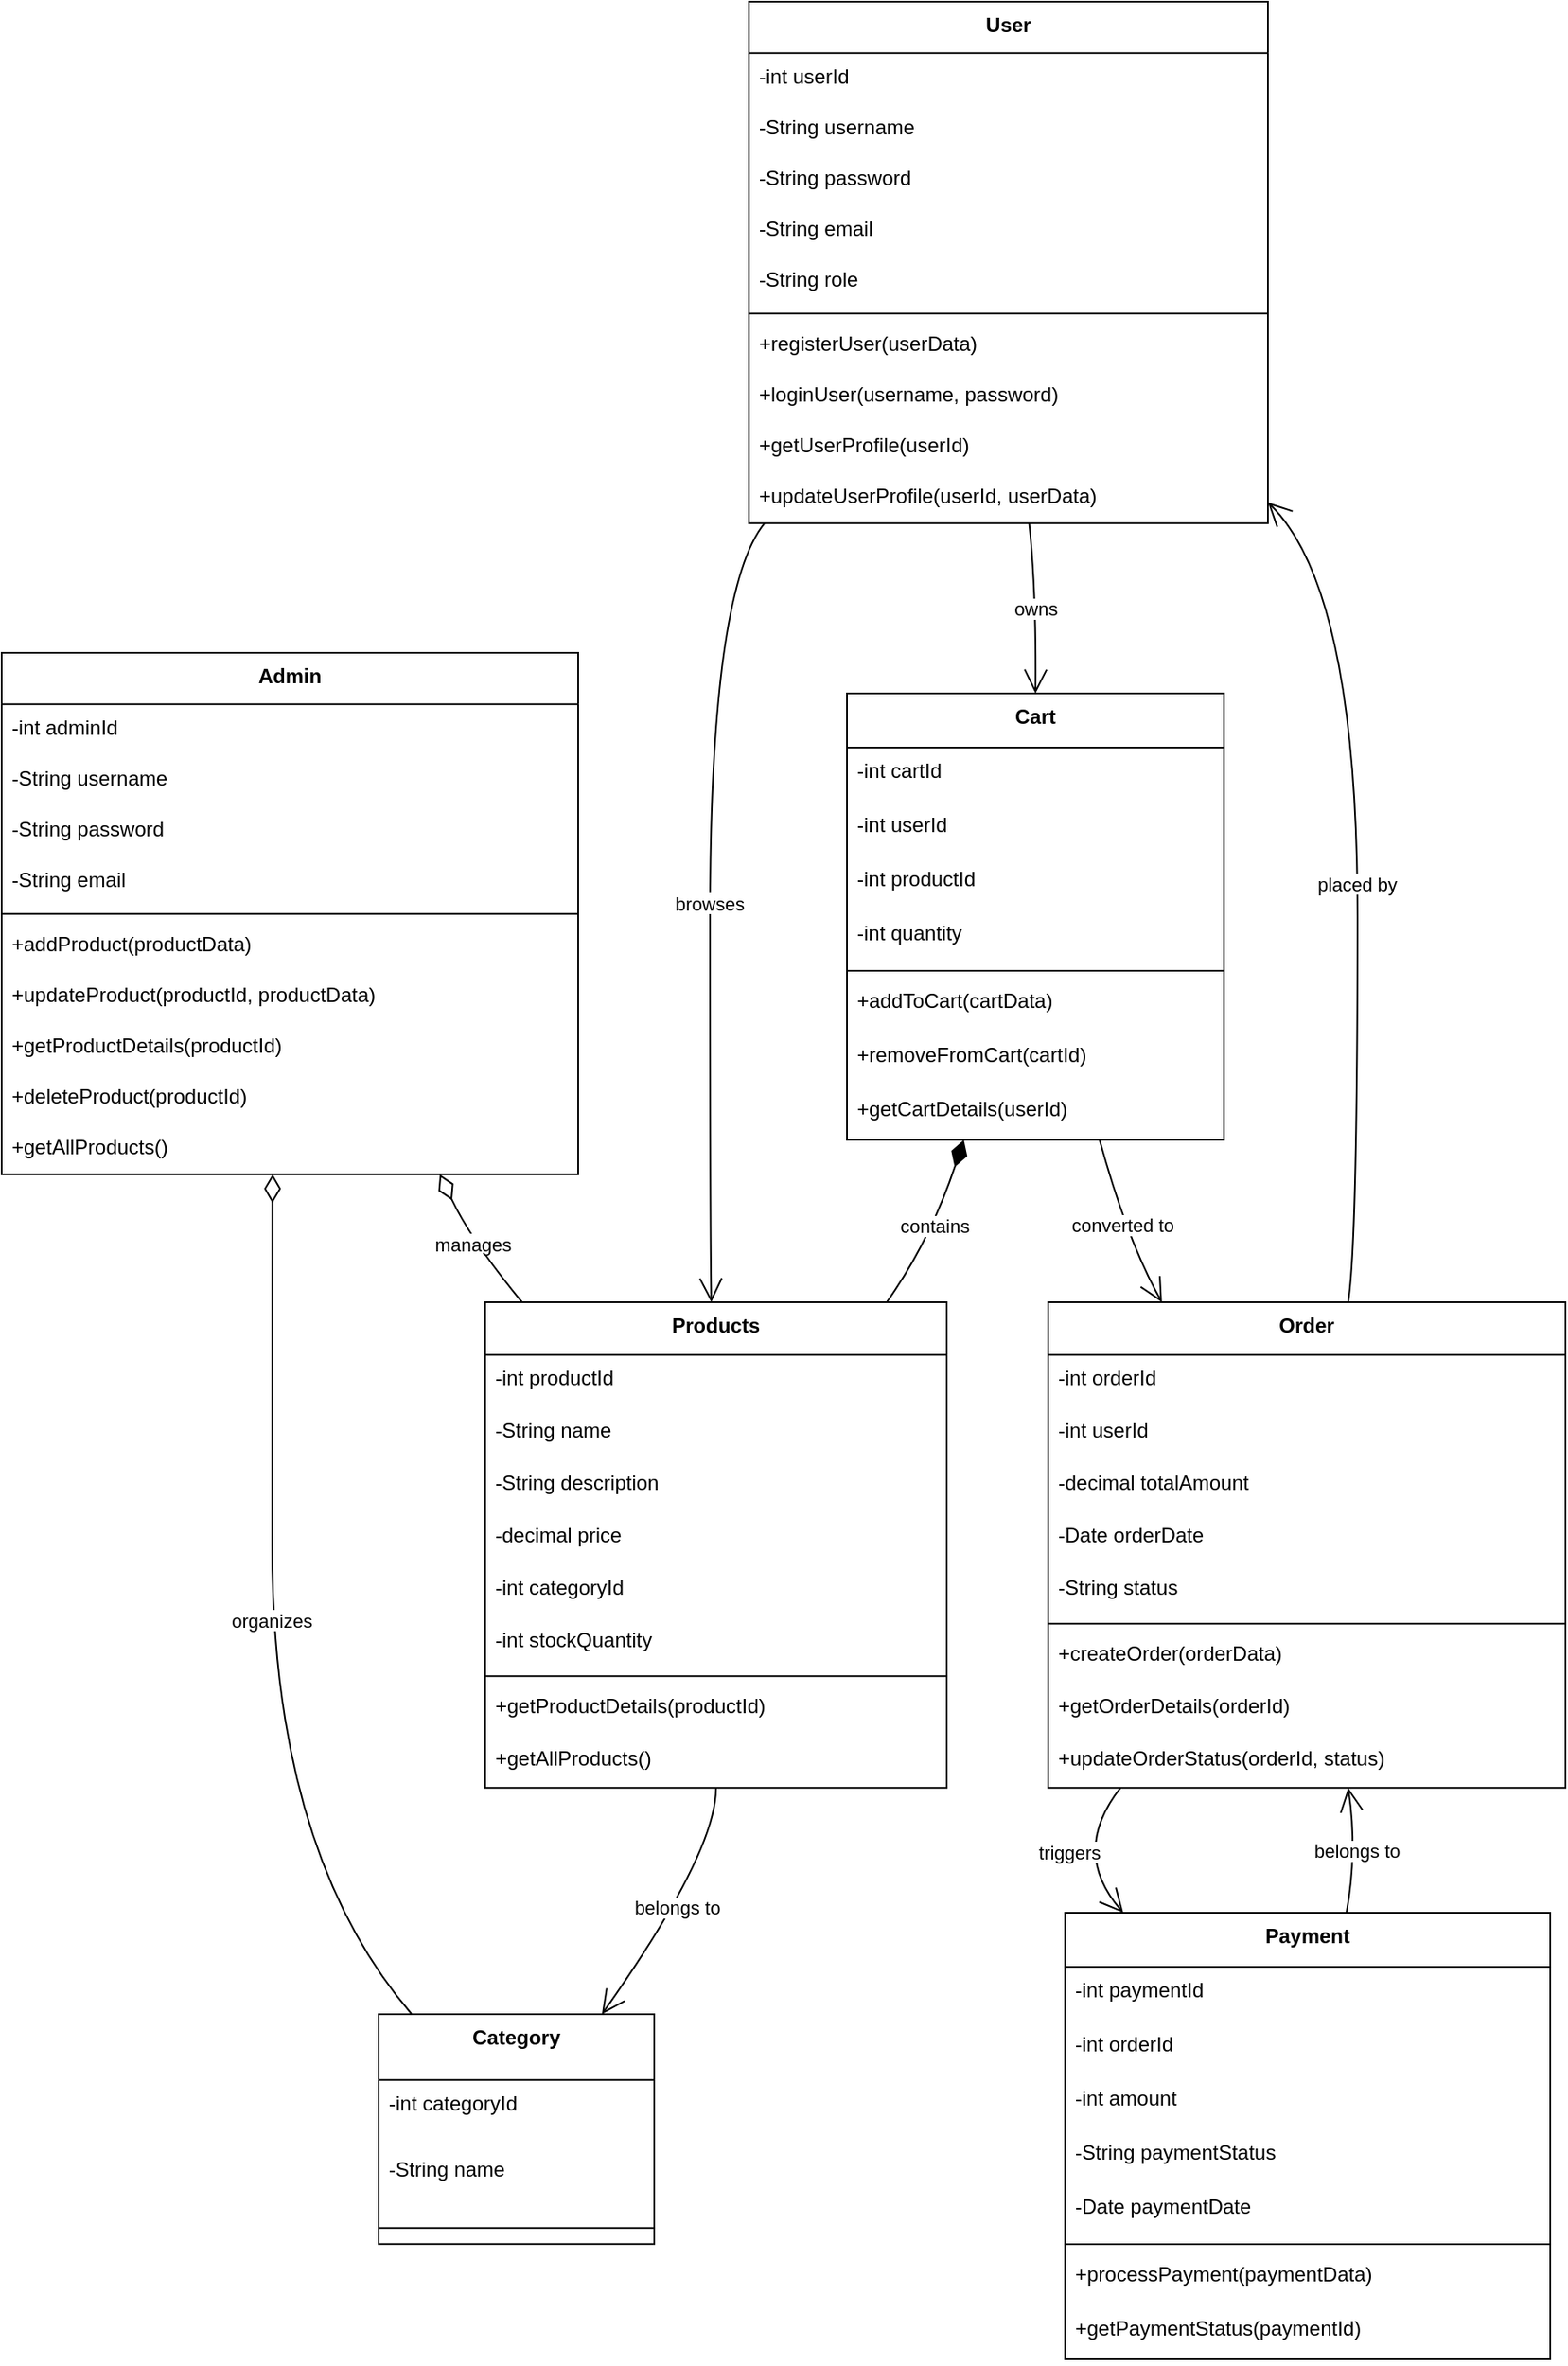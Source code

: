 <mxfile version="28.0.7" pages="2">
  <diagram name="Page-1" id="Ub80JzAlx73l2XwWJSd6">
    <mxGraphModel dx="1180" dy="887" grid="1" gridSize="10" guides="1" tooltips="1" connect="1" arrows="1" fold="1" page="1" pageScale="1" pageWidth="850" pageHeight="1100" math="0" shadow="0">
      <root>
        <mxCell id="0" />
        <mxCell id="1" parent="0" />
        <mxCell id="KpoVpTNQshxBaXb2Z9Nz-69" value="Admin" style="swimlane;fontStyle=1;align=center;verticalAlign=top;childLayout=stackLayout;horizontal=1;startSize=30.4;horizontalStack=0;resizeParent=1;resizeParentMax=0;resizeLast=0;collapsible=0;marginBottom=0;" vertex="1" parent="1">
          <mxGeometry x="20" y="405" width="341" height="308.4" as="geometry" />
        </mxCell>
        <mxCell id="KpoVpTNQshxBaXb2Z9Nz-70" value="-int adminId" style="text;strokeColor=none;fillColor=none;align=left;verticalAlign=top;spacingLeft=4;spacingRight=4;overflow=hidden;rotatable=0;points=[[0,0.5],[1,0.5]];portConstraint=eastwest;" vertex="1" parent="KpoVpTNQshxBaXb2Z9Nz-69">
          <mxGeometry y="30.4" width="341" height="30" as="geometry" />
        </mxCell>
        <mxCell id="KpoVpTNQshxBaXb2Z9Nz-71" value="-String username" style="text;strokeColor=none;fillColor=none;align=left;verticalAlign=top;spacingLeft=4;spacingRight=4;overflow=hidden;rotatable=0;points=[[0,0.5],[1,0.5]];portConstraint=eastwest;" vertex="1" parent="KpoVpTNQshxBaXb2Z9Nz-69">
          <mxGeometry y="60.4" width="341" height="30" as="geometry" />
        </mxCell>
        <mxCell id="KpoVpTNQshxBaXb2Z9Nz-72" value="-String password" style="text;strokeColor=none;fillColor=none;align=left;verticalAlign=top;spacingLeft=4;spacingRight=4;overflow=hidden;rotatable=0;points=[[0,0.5],[1,0.5]];portConstraint=eastwest;" vertex="1" parent="KpoVpTNQshxBaXb2Z9Nz-69">
          <mxGeometry y="90.4" width="341" height="30" as="geometry" />
        </mxCell>
        <mxCell id="KpoVpTNQshxBaXb2Z9Nz-73" value="-String email" style="text;strokeColor=none;fillColor=none;align=left;verticalAlign=top;spacingLeft=4;spacingRight=4;overflow=hidden;rotatable=0;points=[[0,0.5],[1,0.5]];portConstraint=eastwest;" vertex="1" parent="KpoVpTNQshxBaXb2Z9Nz-69">
          <mxGeometry y="120.4" width="341" height="30" as="geometry" />
        </mxCell>
        <mxCell id="KpoVpTNQshxBaXb2Z9Nz-74" style="line;strokeWidth=1;fillColor=none;align=left;verticalAlign=middle;spacingTop=-1;spacingLeft=3;spacingRight=3;rotatable=0;labelPosition=right;points=[];portConstraint=eastwest;strokeColor=inherit;" vertex="1" parent="KpoVpTNQshxBaXb2Z9Nz-69">
          <mxGeometry y="150.4" width="341" height="8" as="geometry" />
        </mxCell>
        <mxCell id="KpoVpTNQshxBaXb2Z9Nz-75" value="+addProduct(productData)" style="text;strokeColor=none;fillColor=none;align=left;verticalAlign=top;spacingLeft=4;spacingRight=4;overflow=hidden;rotatable=0;points=[[0,0.5],[1,0.5]];portConstraint=eastwest;" vertex="1" parent="KpoVpTNQshxBaXb2Z9Nz-69">
          <mxGeometry y="158.4" width="341" height="30" as="geometry" />
        </mxCell>
        <mxCell id="KpoVpTNQshxBaXb2Z9Nz-76" value="+updateProduct(productId, productData)" style="text;strokeColor=none;fillColor=none;align=left;verticalAlign=top;spacingLeft=4;spacingRight=4;overflow=hidden;rotatable=0;points=[[0,0.5],[1,0.5]];portConstraint=eastwest;" vertex="1" parent="KpoVpTNQshxBaXb2Z9Nz-69">
          <mxGeometry y="188.4" width="341" height="30" as="geometry" />
        </mxCell>
        <mxCell id="KpoVpTNQshxBaXb2Z9Nz-77" value="+getProductDetails(productId)" style="text;strokeColor=none;fillColor=none;align=left;verticalAlign=top;spacingLeft=4;spacingRight=4;overflow=hidden;rotatable=0;points=[[0,0.5],[1,0.5]];portConstraint=eastwest;" vertex="1" parent="KpoVpTNQshxBaXb2Z9Nz-69">
          <mxGeometry y="218.4" width="341" height="30" as="geometry" />
        </mxCell>
        <mxCell id="KpoVpTNQshxBaXb2Z9Nz-78" value="+deleteProduct(productId)" style="text;strokeColor=none;fillColor=none;align=left;verticalAlign=top;spacingLeft=4;spacingRight=4;overflow=hidden;rotatable=0;points=[[0,0.5],[1,0.5]];portConstraint=eastwest;" vertex="1" parent="KpoVpTNQshxBaXb2Z9Nz-69">
          <mxGeometry y="248.4" width="341" height="30" as="geometry" />
        </mxCell>
        <mxCell id="KpoVpTNQshxBaXb2Z9Nz-79" value="+getAllProducts()" style="text;strokeColor=none;fillColor=none;align=left;verticalAlign=top;spacingLeft=4;spacingRight=4;overflow=hidden;rotatable=0;points=[[0,0.5],[1,0.5]];portConstraint=eastwest;" vertex="1" parent="KpoVpTNQshxBaXb2Z9Nz-69">
          <mxGeometry y="278.4" width="341" height="30" as="geometry" />
        </mxCell>
        <mxCell id="KpoVpTNQshxBaXb2Z9Nz-80" value="Products" style="swimlane;fontStyle=1;align=center;verticalAlign=top;childLayout=stackLayout;horizontal=1;startSize=31.111;horizontalStack=0;resizeParent=1;resizeParentMax=0;resizeLast=0;collapsible=0;marginBottom=0;" vertex="1" parent="1">
          <mxGeometry x="306" y="789" width="273" height="287.111" as="geometry" />
        </mxCell>
        <mxCell id="KpoVpTNQshxBaXb2Z9Nz-81" value="-int productId" style="text;strokeColor=none;fillColor=none;align=left;verticalAlign=top;spacingLeft=4;spacingRight=4;overflow=hidden;rotatable=0;points=[[0,0.5],[1,0.5]];portConstraint=eastwest;" vertex="1" parent="KpoVpTNQshxBaXb2Z9Nz-80">
          <mxGeometry y="31.111" width="273" height="31" as="geometry" />
        </mxCell>
        <mxCell id="KpoVpTNQshxBaXb2Z9Nz-82" value="-String name" style="text;strokeColor=none;fillColor=none;align=left;verticalAlign=top;spacingLeft=4;spacingRight=4;overflow=hidden;rotatable=0;points=[[0,0.5],[1,0.5]];portConstraint=eastwest;" vertex="1" parent="KpoVpTNQshxBaXb2Z9Nz-80">
          <mxGeometry y="62.111" width="273" height="31" as="geometry" />
        </mxCell>
        <mxCell id="KpoVpTNQshxBaXb2Z9Nz-83" value="-String description" style="text;strokeColor=none;fillColor=none;align=left;verticalAlign=top;spacingLeft=4;spacingRight=4;overflow=hidden;rotatable=0;points=[[0,0.5],[1,0.5]];portConstraint=eastwest;" vertex="1" parent="KpoVpTNQshxBaXb2Z9Nz-80">
          <mxGeometry y="93.111" width="273" height="31" as="geometry" />
        </mxCell>
        <mxCell id="KpoVpTNQshxBaXb2Z9Nz-84" value="-decimal price" style="text;strokeColor=none;fillColor=none;align=left;verticalAlign=top;spacingLeft=4;spacingRight=4;overflow=hidden;rotatable=0;points=[[0,0.5],[1,0.5]];portConstraint=eastwest;" vertex="1" parent="KpoVpTNQshxBaXb2Z9Nz-80">
          <mxGeometry y="124.111" width="273" height="31" as="geometry" />
        </mxCell>
        <mxCell id="KpoVpTNQshxBaXb2Z9Nz-85" value="-int categoryId" style="text;strokeColor=none;fillColor=none;align=left;verticalAlign=top;spacingLeft=4;spacingRight=4;overflow=hidden;rotatable=0;points=[[0,0.5],[1,0.5]];portConstraint=eastwest;" vertex="1" parent="KpoVpTNQshxBaXb2Z9Nz-80">
          <mxGeometry y="155.111" width="273" height="31" as="geometry" />
        </mxCell>
        <mxCell id="KpoVpTNQshxBaXb2Z9Nz-86" value="-int stockQuantity" style="text;strokeColor=none;fillColor=none;align=left;verticalAlign=top;spacingLeft=4;spacingRight=4;overflow=hidden;rotatable=0;points=[[0,0.5],[1,0.5]];portConstraint=eastwest;" vertex="1" parent="KpoVpTNQshxBaXb2Z9Nz-80">
          <mxGeometry y="186.111" width="273" height="31" as="geometry" />
        </mxCell>
        <mxCell id="KpoVpTNQshxBaXb2Z9Nz-87" style="line;strokeWidth=1;fillColor=none;align=left;verticalAlign=middle;spacingTop=-1;spacingLeft=3;spacingRight=3;rotatable=0;labelPosition=right;points=[];portConstraint=eastwest;strokeColor=inherit;" vertex="1" parent="KpoVpTNQshxBaXb2Z9Nz-80">
          <mxGeometry y="217.111" width="273" height="8" as="geometry" />
        </mxCell>
        <mxCell id="KpoVpTNQshxBaXb2Z9Nz-88" value="+getProductDetails(productId)" style="text;strokeColor=none;fillColor=none;align=left;verticalAlign=top;spacingLeft=4;spacingRight=4;overflow=hidden;rotatable=0;points=[[0,0.5],[1,0.5]];portConstraint=eastwest;" vertex="1" parent="KpoVpTNQshxBaXb2Z9Nz-80">
          <mxGeometry y="225.111" width="273" height="31" as="geometry" />
        </mxCell>
        <mxCell id="KpoVpTNQshxBaXb2Z9Nz-89" value="+getAllProducts()" style="text;strokeColor=none;fillColor=none;align=left;verticalAlign=top;spacingLeft=4;spacingRight=4;overflow=hidden;rotatable=0;points=[[0,0.5],[1,0.5]];portConstraint=eastwest;" vertex="1" parent="KpoVpTNQshxBaXb2Z9Nz-80">
          <mxGeometry y="256.111" width="273" height="31" as="geometry" />
        </mxCell>
        <mxCell id="KpoVpTNQshxBaXb2Z9Nz-90" value="Category" style="swimlane;fontStyle=1;align=center;verticalAlign=top;childLayout=stackLayout;horizontal=1;startSize=38.857;horizontalStack=0;resizeParent=1;resizeParentMax=0;resizeLast=0;collapsible=0;marginBottom=0;" vertex="1" parent="1">
          <mxGeometry x="243" y="1210" width="163" height="135.857" as="geometry" />
        </mxCell>
        <mxCell id="KpoVpTNQshxBaXb2Z9Nz-91" value="-int categoryId" style="text;strokeColor=none;fillColor=none;align=left;verticalAlign=top;spacingLeft=4;spacingRight=4;overflow=hidden;rotatable=0;points=[[0,0.5],[1,0.5]];portConstraint=eastwest;" vertex="1" parent="KpoVpTNQshxBaXb2Z9Nz-90">
          <mxGeometry y="38.857" width="163" height="39" as="geometry" />
        </mxCell>
        <mxCell id="KpoVpTNQshxBaXb2Z9Nz-92" value="-String name" style="text;strokeColor=none;fillColor=none;align=left;verticalAlign=top;spacingLeft=4;spacingRight=4;overflow=hidden;rotatable=0;points=[[0,0.5],[1,0.5]];portConstraint=eastwest;" vertex="1" parent="KpoVpTNQshxBaXb2Z9Nz-90">
          <mxGeometry y="77.857" width="163" height="39" as="geometry" />
        </mxCell>
        <mxCell id="KpoVpTNQshxBaXb2Z9Nz-93" style="line;strokeWidth=1;fillColor=none;align=left;verticalAlign=middle;spacingTop=-1;spacingLeft=3;spacingRight=3;rotatable=0;labelPosition=right;points=[];portConstraint=eastwest;strokeColor=inherit;" vertex="1" parent="KpoVpTNQshxBaXb2Z9Nz-90">
          <mxGeometry y="116.857" width="163" height="19" as="geometry" />
        </mxCell>
        <mxCell id="KpoVpTNQshxBaXb2Z9Nz-94" value="User" style="swimlane;fontStyle=1;align=center;verticalAlign=top;childLayout=stackLayout;horizontal=1;startSize=30.4;horizontalStack=0;resizeParent=1;resizeParentMax=0;resizeLast=0;collapsible=0;marginBottom=0;" vertex="1" parent="1">
          <mxGeometry x="462" y="20" width="307" height="308.4" as="geometry" />
        </mxCell>
        <mxCell id="KpoVpTNQshxBaXb2Z9Nz-95" value="-int userId" style="text;strokeColor=none;fillColor=none;align=left;verticalAlign=top;spacingLeft=4;spacingRight=4;overflow=hidden;rotatable=0;points=[[0,0.5],[1,0.5]];portConstraint=eastwest;" vertex="1" parent="KpoVpTNQshxBaXb2Z9Nz-94">
          <mxGeometry y="30.4" width="307" height="30" as="geometry" />
        </mxCell>
        <mxCell id="KpoVpTNQshxBaXb2Z9Nz-96" value="-String username" style="text;strokeColor=none;fillColor=none;align=left;verticalAlign=top;spacingLeft=4;spacingRight=4;overflow=hidden;rotatable=0;points=[[0,0.5],[1,0.5]];portConstraint=eastwest;" vertex="1" parent="KpoVpTNQshxBaXb2Z9Nz-94">
          <mxGeometry y="60.4" width="307" height="30" as="geometry" />
        </mxCell>
        <mxCell id="KpoVpTNQshxBaXb2Z9Nz-97" value="-String password" style="text;strokeColor=none;fillColor=none;align=left;verticalAlign=top;spacingLeft=4;spacingRight=4;overflow=hidden;rotatable=0;points=[[0,0.5],[1,0.5]];portConstraint=eastwest;" vertex="1" parent="KpoVpTNQshxBaXb2Z9Nz-94">
          <mxGeometry y="90.4" width="307" height="30" as="geometry" />
        </mxCell>
        <mxCell id="KpoVpTNQshxBaXb2Z9Nz-98" value="-String email" style="text;strokeColor=none;fillColor=none;align=left;verticalAlign=top;spacingLeft=4;spacingRight=4;overflow=hidden;rotatable=0;points=[[0,0.5],[1,0.5]];portConstraint=eastwest;" vertex="1" parent="KpoVpTNQshxBaXb2Z9Nz-94">
          <mxGeometry y="120.4" width="307" height="30" as="geometry" />
        </mxCell>
        <mxCell id="KpoVpTNQshxBaXb2Z9Nz-99" value="-String role" style="text;strokeColor=none;fillColor=none;align=left;verticalAlign=top;spacingLeft=4;spacingRight=4;overflow=hidden;rotatable=0;points=[[0,0.5],[1,0.5]];portConstraint=eastwest;" vertex="1" parent="KpoVpTNQshxBaXb2Z9Nz-94">
          <mxGeometry y="150.4" width="307" height="30" as="geometry" />
        </mxCell>
        <mxCell id="KpoVpTNQshxBaXb2Z9Nz-100" style="line;strokeWidth=1;fillColor=none;align=left;verticalAlign=middle;spacingTop=-1;spacingLeft=3;spacingRight=3;rotatable=0;labelPosition=right;points=[];portConstraint=eastwest;strokeColor=inherit;" vertex="1" parent="KpoVpTNQshxBaXb2Z9Nz-94">
          <mxGeometry y="180.4" width="307" height="8" as="geometry" />
        </mxCell>
        <mxCell id="KpoVpTNQshxBaXb2Z9Nz-101" value="+registerUser(userData)" style="text;strokeColor=none;fillColor=none;align=left;verticalAlign=top;spacingLeft=4;spacingRight=4;overflow=hidden;rotatable=0;points=[[0,0.5],[1,0.5]];portConstraint=eastwest;" vertex="1" parent="KpoVpTNQshxBaXb2Z9Nz-94">
          <mxGeometry y="188.4" width="307" height="30" as="geometry" />
        </mxCell>
        <mxCell id="KpoVpTNQshxBaXb2Z9Nz-102" value="+loginUser(username, password)" style="text;strokeColor=none;fillColor=none;align=left;verticalAlign=top;spacingLeft=4;spacingRight=4;overflow=hidden;rotatable=0;points=[[0,0.5],[1,0.5]];portConstraint=eastwest;" vertex="1" parent="KpoVpTNQshxBaXb2Z9Nz-94">
          <mxGeometry y="218.4" width="307" height="30" as="geometry" />
        </mxCell>
        <mxCell id="KpoVpTNQshxBaXb2Z9Nz-103" value="+getUserProfile(userId)" style="text;strokeColor=none;fillColor=none;align=left;verticalAlign=top;spacingLeft=4;spacingRight=4;overflow=hidden;rotatable=0;points=[[0,0.5],[1,0.5]];portConstraint=eastwest;" vertex="1" parent="KpoVpTNQshxBaXb2Z9Nz-94">
          <mxGeometry y="248.4" width="307" height="30" as="geometry" />
        </mxCell>
        <mxCell id="KpoVpTNQshxBaXb2Z9Nz-104" value="+updateUserProfile(userId, userData)" style="text;strokeColor=none;fillColor=none;align=left;verticalAlign=top;spacingLeft=4;spacingRight=4;overflow=hidden;rotatable=0;points=[[0,0.5],[1,0.5]];portConstraint=eastwest;" vertex="1" parent="KpoVpTNQshxBaXb2Z9Nz-94">
          <mxGeometry y="278.4" width="307" height="30" as="geometry" />
        </mxCell>
        <mxCell id="KpoVpTNQshxBaXb2Z9Nz-105" value="Cart" style="swimlane;fontStyle=1;align=center;verticalAlign=top;childLayout=stackLayout;horizontal=1;startSize=32;horizontalStack=0;resizeParent=1;resizeParentMax=0;resizeLast=0;collapsible=0;marginBottom=0;" vertex="1" parent="1">
          <mxGeometry x="520" y="429" width="223" height="264" as="geometry" />
        </mxCell>
        <mxCell id="KpoVpTNQshxBaXb2Z9Nz-106" value="-int cartId" style="text;strokeColor=none;fillColor=none;align=left;verticalAlign=top;spacingLeft=4;spacingRight=4;overflow=hidden;rotatable=0;points=[[0,0.5],[1,0.5]];portConstraint=eastwest;" vertex="1" parent="KpoVpTNQshxBaXb2Z9Nz-105">
          <mxGeometry y="32" width="223" height="32" as="geometry" />
        </mxCell>
        <mxCell id="KpoVpTNQshxBaXb2Z9Nz-107" value="-int userId" style="text;strokeColor=none;fillColor=none;align=left;verticalAlign=top;spacingLeft=4;spacingRight=4;overflow=hidden;rotatable=0;points=[[0,0.5],[1,0.5]];portConstraint=eastwest;" vertex="1" parent="KpoVpTNQshxBaXb2Z9Nz-105">
          <mxGeometry y="64" width="223" height="32" as="geometry" />
        </mxCell>
        <mxCell id="KpoVpTNQshxBaXb2Z9Nz-108" value="-int productId" style="text;strokeColor=none;fillColor=none;align=left;verticalAlign=top;spacingLeft=4;spacingRight=4;overflow=hidden;rotatable=0;points=[[0,0.5],[1,0.5]];portConstraint=eastwest;" vertex="1" parent="KpoVpTNQshxBaXb2Z9Nz-105">
          <mxGeometry y="96" width="223" height="32" as="geometry" />
        </mxCell>
        <mxCell id="KpoVpTNQshxBaXb2Z9Nz-109" value="-int quantity" style="text;strokeColor=none;fillColor=none;align=left;verticalAlign=top;spacingLeft=4;spacingRight=4;overflow=hidden;rotatable=0;points=[[0,0.5],[1,0.5]];portConstraint=eastwest;" vertex="1" parent="KpoVpTNQshxBaXb2Z9Nz-105">
          <mxGeometry y="128" width="223" height="32" as="geometry" />
        </mxCell>
        <mxCell id="KpoVpTNQshxBaXb2Z9Nz-110" style="line;strokeWidth=1;fillColor=none;align=left;verticalAlign=middle;spacingTop=-1;spacingLeft=3;spacingRight=3;rotatable=0;labelPosition=right;points=[];portConstraint=eastwest;strokeColor=inherit;" vertex="1" parent="KpoVpTNQshxBaXb2Z9Nz-105">
          <mxGeometry y="160" width="223" height="8" as="geometry" />
        </mxCell>
        <mxCell id="KpoVpTNQshxBaXb2Z9Nz-111" value="+addToCart(cartData)" style="text;strokeColor=none;fillColor=none;align=left;verticalAlign=top;spacingLeft=4;spacingRight=4;overflow=hidden;rotatable=0;points=[[0,0.5],[1,0.5]];portConstraint=eastwest;" vertex="1" parent="KpoVpTNQshxBaXb2Z9Nz-105">
          <mxGeometry y="168" width="223" height="32" as="geometry" />
        </mxCell>
        <mxCell id="KpoVpTNQshxBaXb2Z9Nz-112" value="+removeFromCart(cartId)" style="text;strokeColor=none;fillColor=none;align=left;verticalAlign=top;spacingLeft=4;spacingRight=4;overflow=hidden;rotatable=0;points=[[0,0.5],[1,0.5]];portConstraint=eastwest;" vertex="1" parent="KpoVpTNQshxBaXb2Z9Nz-105">
          <mxGeometry y="200" width="223" height="32" as="geometry" />
        </mxCell>
        <mxCell id="KpoVpTNQshxBaXb2Z9Nz-113" value="+getCartDetails(userId)" style="text;strokeColor=none;fillColor=none;align=left;verticalAlign=top;spacingLeft=4;spacingRight=4;overflow=hidden;rotatable=0;points=[[0,0.5],[1,0.5]];portConstraint=eastwest;" vertex="1" parent="KpoVpTNQshxBaXb2Z9Nz-105">
          <mxGeometry y="232" width="223" height="32" as="geometry" />
        </mxCell>
        <mxCell id="KpoVpTNQshxBaXb2Z9Nz-114" value="Order" style="swimlane;fontStyle=1;align=center;verticalAlign=top;childLayout=stackLayout;horizontal=1;startSize=31.111;horizontalStack=0;resizeParent=1;resizeParentMax=0;resizeLast=0;collapsible=0;marginBottom=0;" vertex="1" parent="1">
          <mxGeometry x="639" y="789" width="306" height="287.111" as="geometry" />
        </mxCell>
        <mxCell id="KpoVpTNQshxBaXb2Z9Nz-115" value="-int orderId" style="text;strokeColor=none;fillColor=none;align=left;verticalAlign=top;spacingLeft=4;spacingRight=4;overflow=hidden;rotatable=0;points=[[0,0.5],[1,0.5]];portConstraint=eastwest;" vertex="1" parent="KpoVpTNQshxBaXb2Z9Nz-114">
          <mxGeometry y="31.111" width="306" height="31" as="geometry" />
        </mxCell>
        <mxCell id="KpoVpTNQshxBaXb2Z9Nz-116" value="-int userId" style="text;strokeColor=none;fillColor=none;align=left;verticalAlign=top;spacingLeft=4;spacingRight=4;overflow=hidden;rotatable=0;points=[[0,0.5],[1,0.5]];portConstraint=eastwest;" vertex="1" parent="KpoVpTNQshxBaXb2Z9Nz-114">
          <mxGeometry y="62.111" width="306" height="31" as="geometry" />
        </mxCell>
        <mxCell id="KpoVpTNQshxBaXb2Z9Nz-117" value="-decimal totalAmount" style="text;strokeColor=none;fillColor=none;align=left;verticalAlign=top;spacingLeft=4;spacingRight=4;overflow=hidden;rotatable=0;points=[[0,0.5],[1,0.5]];portConstraint=eastwest;" vertex="1" parent="KpoVpTNQshxBaXb2Z9Nz-114">
          <mxGeometry y="93.111" width="306" height="31" as="geometry" />
        </mxCell>
        <mxCell id="KpoVpTNQshxBaXb2Z9Nz-118" value="-Date orderDate" style="text;strokeColor=none;fillColor=none;align=left;verticalAlign=top;spacingLeft=4;spacingRight=4;overflow=hidden;rotatable=0;points=[[0,0.5],[1,0.5]];portConstraint=eastwest;" vertex="1" parent="KpoVpTNQshxBaXb2Z9Nz-114">
          <mxGeometry y="124.111" width="306" height="31" as="geometry" />
        </mxCell>
        <mxCell id="KpoVpTNQshxBaXb2Z9Nz-119" value="-String status" style="text;strokeColor=none;fillColor=none;align=left;verticalAlign=top;spacingLeft=4;spacingRight=4;overflow=hidden;rotatable=0;points=[[0,0.5],[1,0.5]];portConstraint=eastwest;" vertex="1" parent="KpoVpTNQshxBaXb2Z9Nz-114">
          <mxGeometry y="155.111" width="306" height="31" as="geometry" />
        </mxCell>
        <mxCell id="KpoVpTNQshxBaXb2Z9Nz-120" style="line;strokeWidth=1;fillColor=none;align=left;verticalAlign=middle;spacingTop=-1;spacingLeft=3;spacingRight=3;rotatable=0;labelPosition=right;points=[];portConstraint=eastwest;strokeColor=inherit;" vertex="1" parent="KpoVpTNQshxBaXb2Z9Nz-114">
          <mxGeometry y="186.111" width="306" height="8" as="geometry" />
        </mxCell>
        <mxCell id="KpoVpTNQshxBaXb2Z9Nz-121" value="+createOrder(orderData)" style="text;strokeColor=none;fillColor=none;align=left;verticalAlign=top;spacingLeft=4;spacingRight=4;overflow=hidden;rotatable=0;points=[[0,0.5],[1,0.5]];portConstraint=eastwest;" vertex="1" parent="KpoVpTNQshxBaXb2Z9Nz-114">
          <mxGeometry y="194.111" width="306" height="31" as="geometry" />
        </mxCell>
        <mxCell id="KpoVpTNQshxBaXb2Z9Nz-122" value="+getOrderDetails(orderId)" style="text;strokeColor=none;fillColor=none;align=left;verticalAlign=top;spacingLeft=4;spacingRight=4;overflow=hidden;rotatable=0;points=[[0,0.5],[1,0.5]];portConstraint=eastwest;" vertex="1" parent="KpoVpTNQshxBaXb2Z9Nz-114">
          <mxGeometry y="225.111" width="306" height="31" as="geometry" />
        </mxCell>
        <mxCell id="KpoVpTNQshxBaXb2Z9Nz-123" value="+updateOrderStatus(orderId, status)" style="text;strokeColor=none;fillColor=none;align=left;verticalAlign=top;spacingLeft=4;spacingRight=4;overflow=hidden;rotatable=0;points=[[0,0.5],[1,0.5]];portConstraint=eastwest;" vertex="1" parent="KpoVpTNQshxBaXb2Z9Nz-114">
          <mxGeometry y="256.111" width="306" height="31" as="geometry" />
        </mxCell>
        <mxCell id="KpoVpTNQshxBaXb2Z9Nz-124" value="Payment" style="swimlane;fontStyle=1;align=center;verticalAlign=top;childLayout=stackLayout;horizontal=1;startSize=32;horizontalStack=0;resizeParent=1;resizeParentMax=0;resizeLast=0;collapsible=0;marginBottom=0;" vertex="1" parent="1">
          <mxGeometry x="649" y="1150" width="287" height="264" as="geometry" />
        </mxCell>
        <mxCell id="KpoVpTNQshxBaXb2Z9Nz-125" value="-int paymentId" style="text;strokeColor=none;fillColor=none;align=left;verticalAlign=top;spacingLeft=4;spacingRight=4;overflow=hidden;rotatable=0;points=[[0,0.5],[1,0.5]];portConstraint=eastwest;" vertex="1" parent="KpoVpTNQshxBaXb2Z9Nz-124">
          <mxGeometry y="32" width="287" height="32" as="geometry" />
        </mxCell>
        <mxCell id="KpoVpTNQshxBaXb2Z9Nz-126" value="-int orderId" style="text;strokeColor=none;fillColor=none;align=left;verticalAlign=top;spacingLeft=4;spacingRight=4;overflow=hidden;rotatable=0;points=[[0,0.5],[1,0.5]];portConstraint=eastwest;" vertex="1" parent="KpoVpTNQshxBaXb2Z9Nz-124">
          <mxGeometry y="64" width="287" height="32" as="geometry" />
        </mxCell>
        <mxCell id="KpoVpTNQshxBaXb2Z9Nz-127" value="-int amount" style="text;strokeColor=none;fillColor=none;align=left;verticalAlign=top;spacingLeft=4;spacingRight=4;overflow=hidden;rotatable=0;points=[[0,0.5],[1,0.5]];portConstraint=eastwest;" vertex="1" parent="KpoVpTNQshxBaXb2Z9Nz-124">
          <mxGeometry y="96" width="287" height="32" as="geometry" />
        </mxCell>
        <mxCell id="KpoVpTNQshxBaXb2Z9Nz-128" value="-String paymentStatus" style="text;strokeColor=none;fillColor=none;align=left;verticalAlign=top;spacingLeft=4;spacingRight=4;overflow=hidden;rotatable=0;points=[[0,0.5],[1,0.5]];portConstraint=eastwest;" vertex="1" parent="KpoVpTNQshxBaXb2Z9Nz-124">
          <mxGeometry y="128" width="287" height="32" as="geometry" />
        </mxCell>
        <mxCell id="KpoVpTNQshxBaXb2Z9Nz-129" value="-Date paymentDate" style="text;strokeColor=none;fillColor=none;align=left;verticalAlign=top;spacingLeft=4;spacingRight=4;overflow=hidden;rotatable=0;points=[[0,0.5],[1,0.5]];portConstraint=eastwest;" vertex="1" parent="KpoVpTNQshxBaXb2Z9Nz-124">
          <mxGeometry y="160" width="287" height="32" as="geometry" />
        </mxCell>
        <mxCell id="KpoVpTNQshxBaXb2Z9Nz-130" style="line;strokeWidth=1;fillColor=none;align=left;verticalAlign=middle;spacingTop=-1;spacingLeft=3;spacingRight=3;rotatable=0;labelPosition=right;points=[];portConstraint=eastwest;strokeColor=inherit;" vertex="1" parent="KpoVpTNQshxBaXb2Z9Nz-124">
          <mxGeometry y="192" width="287" height="8" as="geometry" />
        </mxCell>
        <mxCell id="KpoVpTNQshxBaXb2Z9Nz-131" value="+processPayment(paymentData)" style="text;strokeColor=none;fillColor=none;align=left;verticalAlign=top;spacingLeft=4;spacingRight=4;overflow=hidden;rotatable=0;points=[[0,0.5],[1,0.5]];portConstraint=eastwest;" vertex="1" parent="KpoVpTNQshxBaXb2Z9Nz-124">
          <mxGeometry y="200" width="287" height="32" as="geometry" />
        </mxCell>
        <mxCell id="KpoVpTNQshxBaXb2Z9Nz-132" value="+getPaymentStatus(paymentId)" style="text;strokeColor=none;fillColor=none;align=left;verticalAlign=top;spacingLeft=4;spacingRight=4;overflow=hidden;rotatable=0;points=[[0,0.5],[1,0.5]];portConstraint=eastwest;" vertex="1" parent="KpoVpTNQshxBaXb2Z9Nz-124">
          <mxGeometry y="232" width="287" height="32" as="geometry" />
        </mxCell>
        <mxCell id="KpoVpTNQshxBaXb2Z9Nz-133" value="manages" style="curved=1;startArrow=diamondThin;startSize=14;startFill=0;endArrow=none;exitX=0.76;exitY=1;entryX=0.08;entryY=0;rounded=0;" edge="1" parent="1" source="KpoVpTNQshxBaXb2Z9Nz-69" target="KpoVpTNQshxBaXb2Z9Nz-80">
          <mxGeometry relative="1" as="geometry">
            <Array as="points">
              <mxPoint x="298" y="753" />
            </Array>
          </mxGeometry>
        </mxCell>
        <mxCell id="KpoVpTNQshxBaXb2Z9Nz-134" value="organizes" style="curved=1;startArrow=diamondThin;startSize=14;startFill=0;endArrow=none;exitX=0.47;exitY=1;entryX=0.12;entryY=0;rounded=0;" edge="1" parent="1" source="KpoVpTNQshxBaXb2Z9Nz-69" target="KpoVpTNQshxBaXb2Z9Nz-90">
          <mxGeometry relative="1" as="geometry">
            <Array as="points">
              <mxPoint x="180" y="753" />
              <mxPoint x="180" y="1114" />
            </Array>
          </mxGeometry>
        </mxCell>
        <mxCell id="KpoVpTNQshxBaXb2Z9Nz-135" value="browses" style="curved=1;startArrow=none;endArrow=open;endSize=12;exitX=0.03;exitY=1;entryX=0.49;entryY=0;rounded=0;" edge="1" parent="1" source="KpoVpTNQshxBaXb2Z9Nz-94" target="KpoVpTNQshxBaXb2Z9Nz-80">
          <mxGeometry relative="1" as="geometry">
            <Array as="points">
              <mxPoint x="439" y="368" />
              <mxPoint x="439" y="753" />
            </Array>
          </mxGeometry>
        </mxCell>
        <mxCell id="KpoVpTNQshxBaXb2Z9Nz-136" value="belongs to" style="curved=1;startArrow=none;endArrow=open;endSize=12;exitX=0.5;exitY=1;entryX=0.81;entryY=0;rounded=0;" edge="1" parent="1" source="KpoVpTNQshxBaXb2Z9Nz-80" target="KpoVpTNQshxBaXb2Z9Nz-90">
          <mxGeometry relative="1" as="geometry">
            <Array as="points">
              <mxPoint x="443" y="1114" />
            </Array>
          </mxGeometry>
        </mxCell>
        <mxCell id="KpoVpTNQshxBaXb2Z9Nz-137" value="owns" style="curved=1;startArrow=none;endArrow=open;endSize=12;exitX=0.54;exitY=1;entryX=0.5;entryY=0;rounded=0;" edge="1" parent="1" source="KpoVpTNQshxBaXb2Z9Nz-94" target="KpoVpTNQshxBaXb2Z9Nz-105">
          <mxGeometry relative="1" as="geometry">
            <Array as="points">
              <mxPoint x="632" y="368" />
            </Array>
          </mxGeometry>
        </mxCell>
        <mxCell id="KpoVpTNQshxBaXb2Z9Nz-138" value="contains" style="curved=1;startArrow=diamondThin;startSize=14;startFill=1;endArrow=none;exitX=0.31;exitY=1;entryX=0.87;entryY=0;rounded=0;" edge="1" parent="1" source="KpoVpTNQshxBaXb2Z9Nz-105" target="KpoVpTNQshxBaXb2Z9Nz-80">
          <mxGeometry relative="1" as="geometry">
            <Array as="points">
              <mxPoint x="569" y="753" />
            </Array>
          </mxGeometry>
        </mxCell>
        <mxCell id="KpoVpTNQshxBaXb2Z9Nz-139" value="converted to" style="curved=1;startArrow=none;endArrow=open;endSize=12;exitX=0.67;exitY=1;entryX=0.22;entryY=0;rounded=0;" edge="1" parent="1" source="KpoVpTNQshxBaXb2Z9Nz-105" target="KpoVpTNQshxBaXb2Z9Nz-114">
          <mxGeometry relative="1" as="geometry">
            <Array as="points">
              <mxPoint x="686" y="753" />
            </Array>
          </mxGeometry>
        </mxCell>
        <mxCell id="KpoVpTNQshxBaXb2Z9Nz-140" value="placed by" style="curved=1;startArrow=none;endArrow=open;endSize=12;exitX=0.58;exitY=0;entryX=1;entryY=0.96;rounded=0;" edge="1" parent="1" source="KpoVpTNQshxBaXb2Z9Nz-114" target="KpoVpTNQshxBaXb2Z9Nz-94">
          <mxGeometry relative="1" as="geometry">
            <Array as="points">
              <mxPoint x="822" y="753" />
              <mxPoint x="822" y="368" />
            </Array>
          </mxGeometry>
        </mxCell>
        <mxCell id="KpoVpTNQshxBaXb2Z9Nz-141" value="triggers" style="curved=1;startArrow=none;endArrow=open;endSize=12;exitX=0.14;exitY=1;entryX=0.12;entryY=0;rounded=0;" edge="1" parent="1" source="KpoVpTNQshxBaXb2Z9Nz-114" target="KpoVpTNQshxBaXb2Z9Nz-124">
          <mxGeometry relative="1" as="geometry">
            <Array as="points">
              <mxPoint x="652" y="1114" />
            </Array>
          </mxGeometry>
        </mxCell>
        <mxCell id="KpoVpTNQshxBaXb2Z9Nz-142" value="belongs to" style="curved=1;startArrow=none;endArrow=open;endSize=12;exitX=0.58;exitY=0;entryX=0.58;entryY=1;rounded=0;" edge="1" parent="1" source="KpoVpTNQshxBaXb2Z9Nz-124" target="KpoVpTNQshxBaXb2Z9Nz-114">
          <mxGeometry relative="1" as="geometry">
            <Array as="points">
              <mxPoint x="822" y="1114" />
            </Array>
          </mxGeometry>
        </mxCell>
      </root>
    </mxGraphModel>
  </diagram>
  <diagram id="lzghtHPpTLFDxBcN-ijc" name="Page-2">
    <mxGraphModel dx="1017" dy="540" grid="1" gridSize="10" guides="1" tooltips="1" connect="1" arrows="1" fold="1" page="1" pageScale="1" pageWidth="850" pageHeight="1100" math="0" shadow="0">
      <root>
        <mxCell id="0" />
        <mxCell id="1" parent="0" />
        <mxCell id="FY0rsQSCU-_IRARhKVEz-1" value="ProductController" style="swimlane;fontStyle=1;align=center;verticalAlign=top;childLayout=stackLayout;horizontal=1;startSize=34.545;horizontalStack=0;resizeParent=1;resizeParentMax=0;resizeLast=0;collapsible=0;marginBottom=0;" vertex="1" parent="1">
          <mxGeometry x="20" y="20" width="385" height="182.545" as="geometry" />
        </mxCell>
        <mxCell id="FY0rsQSCU-_IRARhKVEz-2" style="line;strokeWidth=1;fillColor=none;align=left;verticalAlign=middle;spacingTop=-1;spacingLeft=3;spacingRight=3;rotatable=0;labelPosition=right;points=[];portConstraint=eastwest;strokeColor=inherit;" vertex="1" parent="FY0rsQSCU-_IRARhKVEz-1">
          <mxGeometry y="34.545" width="385" height="8" as="geometry" />
        </mxCell>
        <mxCell id="FY0rsQSCU-_IRARhKVEz-3" value="+addProduct(productData)" style="text;strokeColor=none;fillColor=none;align=left;verticalAlign=top;spacingLeft=4;spacingRight=4;overflow=hidden;rotatable=0;points=[[0,0.5],[1,0.5]];portConstraint=eastwest;" vertex="1" parent="FY0rsQSCU-_IRARhKVEz-1">
          <mxGeometry y="42.545" width="385" height="35" as="geometry" />
        </mxCell>
        <mxCell id="FY0rsQSCU-_IRARhKVEz-4" value="+updateProduct(productId, productData)" style="text;strokeColor=none;fillColor=none;align=left;verticalAlign=top;spacingLeft=4;spacingRight=4;overflow=hidden;rotatable=0;points=[[0,0.5],[1,0.5]];portConstraint=eastwest;" vertex="1" parent="FY0rsQSCU-_IRARhKVEz-1">
          <mxGeometry y="77.545" width="385" height="35" as="geometry" />
        </mxCell>
        <mxCell id="FY0rsQSCU-_IRARhKVEz-5" value="+getProductDetails(productId)" style="text;strokeColor=none;fillColor=none;align=left;verticalAlign=top;spacingLeft=4;spacingRight=4;overflow=hidden;rotatable=0;points=[[0,0.5],[1,0.5]];portConstraint=eastwest;" vertex="1" parent="FY0rsQSCU-_IRARhKVEz-1">
          <mxGeometry y="112.545" width="385" height="35" as="geometry" />
        </mxCell>
        <mxCell id="FY0rsQSCU-_IRARhKVEz-6" value="+deleteProduct(productId)" style="text;strokeColor=none;fillColor=none;align=left;verticalAlign=top;spacingLeft=4;spacingRight=4;overflow=hidden;rotatable=0;points=[[0,0.5],[1,0.5]];portConstraint=eastwest;" vertex="1" parent="FY0rsQSCU-_IRARhKVEz-1">
          <mxGeometry y="147.545" width="385" height="35" as="geometry" />
        </mxCell>
        <mxCell id="FY0rsQSCU-_IRARhKVEz-7" value="ProductService" style="swimlane;fontStyle=1;align=center;verticalAlign=top;childLayout=stackLayout;horizontal=1;startSize=34.545;horizontalStack=0;resizeParent=1;resizeParentMax=0;resizeLast=0;collapsible=0;marginBottom=0;" vertex="1" parent="1">
          <mxGeometry x="109" y="268" width="206" height="182.545" as="geometry" />
        </mxCell>
        <mxCell id="FY0rsQSCU-_IRARhKVEz-8" style="line;strokeWidth=1;fillColor=none;align=left;verticalAlign=middle;spacingTop=-1;spacingLeft=3;spacingRight=3;rotatable=0;labelPosition=right;points=[];portConstraint=eastwest;strokeColor=inherit;" vertex="1" parent="FY0rsQSCU-_IRARhKVEz-7">
          <mxGeometry y="34.545" width="206" height="8" as="geometry" />
        </mxCell>
        <mxCell id="FY0rsQSCU-_IRARhKVEz-9" value="+getAllProducts()" style="text;strokeColor=none;fillColor=none;align=left;verticalAlign=top;spacingLeft=4;spacingRight=4;overflow=hidden;rotatable=0;points=[[0,0.5],[1,0.5]];portConstraint=eastwest;" vertex="1" parent="FY0rsQSCU-_IRARhKVEz-7">
          <mxGeometry y="42.545" width="206" height="35" as="geometry" />
        </mxCell>
        <mxCell id="FY0rsQSCU-_IRARhKVEz-10" value="+addProduct()" style="text;strokeColor=none;fillColor=none;align=left;verticalAlign=top;spacingLeft=4;spacingRight=4;overflow=hidden;rotatable=0;points=[[0,0.5],[1,0.5]];portConstraint=eastwest;" vertex="1" parent="FY0rsQSCU-_IRARhKVEz-7">
          <mxGeometry y="77.545" width="206" height="35" as="geometry" />
        </mxCell>
        <mxCell id="FY0rsQSCU-_IRARhKVEz-11" value="+updateProduct()" style="text;strokeColor=none;fillColor=none;align=left;verticalAlign=top;spacingLeft=4;spacingRight=4;overflow=hidden;rotatable=0;points=[[0,0.5],[1,0.5]];portConstraint=eastwest;" vertex="1" parent="FY0rsQSCU-_IRARhKVEz-7">
          <mxGeometry y="112.545" width="206" height="35" as="geometry" />
        </mxCell>
        <mxCell id="FY0rsQSCU-_IRARhKVEz-12" value="+deleteProduct()" style="text;strokeColor=none;fillColor=none;align=left;verticalAlign=top;spacingLeft=4;spacingRight=4;overflow=hidden;rotatable=0;points=[[0,0.5],[1,0.5]];portConstraint=eastwest;" vertex="1" parent="FY0rsQSCU-_IRARhKVEz-7">
          <mxGeometry y="147.545" width="206" height="35" as="geometry" />
        </mxCell>
        <mxCell id="FY0rsQSCU-_IRARhKVEz-13" value="Product" style="swimlane;fontStyle=1;align=center;verticalAlign=top;childLayout=stackLayout;horizontal=1;startSize=30.933;horizontalStack=0;resizeParent=1;resizeParentMax=0;resizeLast=0;collapsible=0;marginBottom=0;" vertex="1" parent="1">
          <mxGeometry x="118" y="516" width="188" height="231.933" as="geometry" />
        </mxCell>
        <mxCell id="FY0rsQSCU-_IRARhKVEz-14" value="+int productId" style="text;strokeColor=none;fillColor=none;align=left;verticalAlign=top;spacingLeft=4;spacingRight=4;overflow=hidden;rotatable=0;points=[[0,0.5],[1,0.5]];portConstraint=eastwest;" vertex="1" parent="FY0rsQSCU-_IRARhKVEz-13">
          <mxGeometry y="30.933" width="188" height="31" as="geometry" />
        </mxCell>
        <mxCell id="FY0rsQSCU-_IRARhKVEz-15" value="+String name" style="text;strokeColor=none;fillColor=none;align=left;verticalAlign=top;spacingLeft=4;spacingRight=4;overflow=hidden;rotatable=0;points=[[0,0.5],[1,0.5]];portConstraint=eastwest;" vertex="1" parent="FY0rsQSCU-_IRARhKVEz-13">
          <mxGeometry y="61.933" width="188" height="31" as="geometry" />
        </mxCell>
        <mxCell id="FY0rsQSCU-_IRARhKVEz-16" value="+String description" style="text;strokeColor=none;fillColor=none;align=left;verticalAlign=top;spacingLeft=4;spacingRight=4;overflow=hidden;rotatable=0;points=[[0,0.5],[1,0.5]];portConstraint=eastwest;" vertex="1" parent="FY0rsQSCU-_IRARhKVEz-13">
          <mxGeometry y="92.933" width="188" height="31" as="geometry" />
        </mxCell>
        <mxCell id="FY0rsQSCU-_IRARhKVEz-17" value="+double price" style="text;strokeColor=none;fillColor=none;align=left;verticalAlign=top;spacingLeft=4;spacingRight=4;overflow=hidden;rotatable=0;points=[[0,0.5],[1,0.5]];portConstraint=eastwest;" vertex="1" parent="FY0rsQSCU-_IRARhKVEz-13">
          <mxGeometry y="123.933" width="188" height="31" as="geometry" />
        </mxCell>
        <mxCell id="FY0rsQSCU-_IRARhKVEz-18" value="+int categoryId" style="text;strokeColor=none;fillColor=none;align=left;verticalAlign=top;spacingLeft=4;spacingRight=4;overflow=hidden;rotatable=0;points=[[0,0.5],[1,0.5]];portConstraint=eastwest;" vertex="1" parent="FY0rsQSCU-_IRARhKVEz-13">
          <mxGeometry y="154.933" width="188" height="31" as="geometry" />
        </mxCell>
        <mxCell id="FY0rsQSCU-_IRARhKVEz-19" value="+int stockQuantity" style="text;strokeColor=none;fillColor=none;align=left;verticalAlign=top;spacingLeft=4;spacingRight=4;overflow=hidden;rotatable=0;points=[[0,0.5],[1,0.5]];portConstraint=eastwest;" vertex="1" parent="FY0rsQSCU-_IRARhKVEz-13">
          <mxGeometry y="185.933" width="188" height="31" as="geometry" />
        </mxCell>
        <mxCell id="FY0rsQSCU-_IRARhKVEz-20" style="line;strokeWidth=1;fillColor=none;align=left;verticalAlign=middle;spacingTop=-1;spacingLeft=3;spacingRight=3;rotatable=0;labelPosition=right;points=[];portConstraint=eastwest;strokeColor=inherit;" vertex="1" parent="FY0rsQSCU-_IRARhKVEz-13">
          <mxGeometry y="216.933" width="188" height="15" as="geometry" />
        </mxCell>
        <mxCell id="FY0rsQSCU-_IRARhKVEz-21" value="CartController" style="swimlane;fontStyle=1;align=center;verticalAlign=top;childLayout=stackLayout;horizontal=1;startSize=36.889;horizontalStack=0;resizeParent=1;resizeParentMax=0;resizeLast=0;collapsible=0;marginBottom=0;" vertex="1" parent="1">
          <mxGeometry x="455" y="32" width="261" height="155.889" as="geometry" />
        </mxCell>
        <mxCell id="FY0rsQSCU-_IRARhKVEz-22" style="line;strokeWidth=1;fillColor=none;align=left;verticalAlign=middle;spacingTop=-1;spacingLeft=3;spacingRight=3;rotatable=0;labelPosition=right;points=[];portConstraint=eastwest;strokeColor=inherit;" vertex="1" parent="FY0rsQSCU-_IRARhKVEz-21">
          <mxGeometry y="36.889" width="261" height="8" as="geometry" />
        </mxCell>
        <mxCell id="FY0rsQSCU-_IRARhKVEz-23" value="+addToCart(cartData)" style="text;strokeColor=none;fillColor=none;align=left;verticalAlign=top;spacingLeft=4;spacingRight=4;overflow=hidden;rotatable=0;points=[[0,0.5],[1,0.5]];portConstraint=eastwest;" vertex="1" parent="FY0rsQSCU-_IRARhKVEz-21">
          <mxGeometry y="44.889" width="261" height="37" as="geometry" />
        </mxCell>
        <mxCell id="FY0rsQSCU-_IRARhKVEz-24" value="+removeFromCart(cartId)" style="text;strokeColor=none;fillColor=none;align=left;verticalAlign=top;spacingLeft=4;spacingRight=4;overflow=hidden;rotatable=0;points=[[0,0.5],[1,0.5]];portConstraint=eastwest;" vertex="1" parent="FY0rsQSCU-_IRARhKVEz-21">
          <mxGeometry y="81.889" width="261" height="37" as="geometry" />
        </mxCell>
        <mxCell id="FY0rsQSCU-_IRARhKVEz-25" value="+getCartDetails(userId)" style="text;strokeColor=none;fillColor=none;align=left;verticalAlign=top;spacingLeft=4;spacingRight=4;overflow=hidden;rotatable=0;points=[[0,0.5],[1,0.5]];portConstraint=eastwest;" vertex="1" parent="FY0rsQSCU-_IRARhKVEz-21">
          <mxGeometry y="118.889" width="261" height="37" as="geometry" />
        </mxCell>
        <mxCell id="FY0rsQSCU-_IRARhKVEz-26" value="CartService" style="swimlane;fontStyle=1;align=center;verticalAlign=top;childLayout=stackLayout;horizontal=1;startSize=36.889;horizontalStack=0;resizeParent=1;resizeParentMax=0;resizeLast=0;collapsible=0;marginBottom=0;" vertex="1" parent="1">
          <mxGeometry x="481" y="280" width="208" height="155.889" as="geometry" />
        </mxCell>
        <mxCell id="FY0rsQSCU-_IRARhKVEz-27" style="line;strokeWidth=1;fillColor=none;align=left;verticalAlign=middle;spacingTop=-1;spacingLeft=3;spacingRight=3;rotatable=0;labelPosition=right;points=[];portConstraint=eastwest;strokeColor=inherit;" vertex="1" parent="FY0rsQSCU-_IRARhKVEz-26">
          <mxGeometry y="36.889" width="208" height="8" as="geometry" />
        </mxCell>
        <mxCell id="FY0rsQSCU-_IRARhKVEz-28" value="+addToCart()" style="text;strokeColor=none;fillColor=none;align=left;verticalAlign=top;spacingLeft=4;spacingRight=4;overflow=hidden;rotatable=0;points=[[0,0.5],[1,0.5]];portConstraint=eastwest;" vertex="1" parent="FY0rsQSCU-_IRARhKVEz-26">
          <mxGeometry y="44.889" width="208" height="37" as="geometry" />
        </mxCell>
        <mxCell id="FY0rsQSCU-_IRARhKVEz-29" value="+removeFromCart()" style="text;strokeColor=none;fillColor=none;align=left;verticalAlign=top;spacingLeft=4;spacingRight=4;overflow=hidden;rotatable=0;points=[[0,0.5],[1,0.5]];portConstraint=eastwest;" vertex="1" parent="FY0rsQSCU-_IRARhKVEz-26">
          <mxGeometry y="81.889" width="208" height="37" as="geometry" />
        </mxCell>
        <mxCell id="FY0rsQSCU-_IRARhKVEz-30" value="+getCartDetails()" style="text;strokeColor=none;fillColor=none;align=left;verticalAlign=top;spacingLeft=4;spacingRight=4;overflow=hidden;rotatable=0;points=[[0,0.5],[1,0.5]];portConstraint=eastwest;" vertex="1" parent="FY0rsQSCU-_IRARhKVEz-26">
          <mxGeometry y="118.889" width="208" height="37" as="geometry" />
        </mxCell>
        <mxCell id="FY0rsQSCU-_IRARhKVEz-31" value="Cart" style="swimlane;fontStyle=1;align=center;verticalAlign=top;childLayout=stackLayout;horizontal=1;startSize=33.455;horizontalStack=0;resizeParent=1;resizeParentMax=0;resizeLast=0;collapsible=0;marginBottom=0;" vertex="1" parent="1">
          <mxGeometry x="514" y="540" width="142" height="182.455" as="geometry" />
        </mxCell>
        <mxCell id="FY0rsQSCU-_IRARhKVEz-32" value="+int cartId" style="text;strokeColor=none;fillColor=none;align=left;verticalAlign=top;spacingLeft=4;spacingRight=4;overflow=hidden;rotatable=0;points=[[0,0.5],[1,0.5]];portConstraint=eastwest;" vertex="1" parent="FY0rsQSCU-_IRARhKVEz-31">
          <mxGeometry y="33.455" width="142" height="33" as="geometry" />
        </mxCell>
        <mxCell id="FY0rsQSCU-_IRARhKVEz-33" value="+int userId" style="text;strokeColor=none;fillColor=none;align=left;verticalAlign=top;spacingLeft=4;spacingRight=4;overflow=hidden;rotatable=0;points=[[0,0.5],[1,0.5]];portConstraint=eastwest;" vertex="1" parent="FY0rsQSCU-_IRARhKVEz-31">
          <mxGeometry y="66.455" width="142" height="33" as="geometry" />
        </mxCell>
        <mxCell id="FY0rsQSCU-_IRARhKVEz-34" value="+int productId" style="text;strokeColor=none;fillColor=none;align=left;verticalAlign=top;spacingLeft=4;spacingRight=4;overflow=hidden;rotatable=0;points=[[0,0.5],[1,0.5]];portConstraint=eastwest;" vertex="1" parent="FY0rsQSCU-_IRARhKVEz-31">
          <mxGeometry y="99.455" width="142" height="33" as="geometry" />
        </mxCell>
        <mxCell id="FY0rsQSCU-_IRARhKVEz-35" value="+int quantity" style="text;strokeColor=none;fillColor=none;align=left;verticalAlign=top;spacingLeft=4;spacingRight=4;overflow=hidden;rotatable=0;points=[[0,0.5],[1,0.5]];portConstraint=eastwest;" vertex="1" parent="FY0rsQSCU-_IRARhKVEz-31">
          <mxGeometry y="132.455" width="142" height="33" as="geometry" />
        </mxCell>
        <mxCell id="FY0rsQSCU-_IRARhKVEz-36" style="line;strokeWidth=1;fillColor=none;align=left;verticalAlign=middle;spacingTop=-1;spacingLeft=3;spacingRight=3;rotatable=0;labelPosition=right;points=[];portConstraint=eastwest;strokeColor=inherit;" vertex="1" parent="FY0rsQSCU-_IRARhKVEz-31">
          <mxGeometry y="165.455" width="142" height="17" as="geometry" />
        </mxCell>
        <mxCell id="FY0rsQSCU-_IRARhKVEz-37" value="OrderController" style="swimlane;fontStyle=1;align=center;verticalAlign=top;childLayout=stackLayout;horizontal=1;startSize=36.889;horizontalStack=0;resizeParent=1;resizeParentMax=0;resizeLast=0;collapsible=0;marginBottom=0;" vertex="1" parent="1">
          <mxGeometry x="765" y="32" width="344" height="155.889" as="geometry" />
        </mxCell>
        <mxCell id="FY0rsQSCU-_IRARhKVEz-38" style="line;strokeWidth=1;fillColor=none;align=left;verticalAlign=middle;spacingTop=-1;spacingLeft=3;spacingRight=3;rotatable=0;labelPosition=right;points=[];portConstraint=eastwest;strokeColor=inherit;" vertex="1" parent="FY0rsQSCU-_IRARhKVEz-37">
          <mxGeometry y="36.889" width="344" height="8" as="geometry" />
        </mxCell>
        <mxCell id="FY0rsQSCU-_IRARhKVEz-39" value="+createOrder(orderData)" style="text;strokeColor=none;fillColor=none;align=left;verticalAlign=top;spacingLeft=4;spacingRight=4;overflow=hidden;rotatable=0;points=[[0,0.5],[1,0.5]];portConstraint=eastwest;" vertex="1" parent="FY0rsQSCU-_IRARhKVEz-37">
          <mxGeometry y="44.889" width="344" height="37" as="geometry" />
        </mxCell>
        <mxCell id="FY0rsQSCU-_IRARhKVEz-40" value="+getOrderDetails(orderId)" style="text;strokeColor=none;fillColor=none;align=left;verticalAlign=top;spacingLeft=4;spacingRight=4;overflow=hidden;rotatable=0;points=[[0,0.5],[1,0.5]];portConstraint=eastwest;" vertex="1" parent="FY0rsQSCU-_IRARhKVEz-37">
          <mxGeometry y="81.889" width="344" height="37" as="geometry" />
        </mxCell>
        <mxCell id="FY0rsQSCU-_IRARhKVEz-41" value="+updateOrderStatus(orderId, status)" style="text;strokeColor=none;fillColor=none;align=left;verticalAlign=top;spacingLeft=4;spacingRight=4;overflow=hidden;rotatable=0;points=[[0,0.5],[1,0.5]];portConstraint=eastwest;" vertex="1" parent="FY0rsQSCU-_IRARhKVEz-37">
          <mxGeometry y="118.889" width="344" height="37" as="geometry" />
        </mxCell>
        <mxCell id="FY0rsQSCU-_IRARhKVEz-42" value="OrderService" style="swimlane;fontStyle=1;align=center;verticalAlign=top;childLayout=stackLayout;horizontal=1;startSize=36.889;horizontalStack=0;resizeParent=1;resizeParentMax=0;resizeLast=0;collapsible=0;marginBottom=0;" vertex="1" parent="1">
          <mxGeometry x="823" y="280" width="228" height="155.889" as="geometry" />
        </mxCell>
        <mxCell id="FY0rsQSCU-_IRARhKVEz-43" style="line;strokeWidth=1;fillColor=none;align=left;verticalAlign=middle;spacingTop=-1;spacingLeft=3;spacingRight=3;rotatable=0;labelPosition=right;points=[];portConstraint=eastwest;strokeColor=inherit;" vertex="1" parent="FY0rsQSCU-_IRARhKVEz-42">
          <mxGeometry y="36.889" width="228" height="8" as="geometry" />
        </mxCell>
        <mxCell id="FY0rsQSCU-_IRARhKVEz-44" value="+createOrder()" style="text;strokeColor=none;fillColor=none;align=left;verticalAlign=top;spacingLeft=4;spacingRight=4;overflow=hidden;rotatable=0;points=[[0,0.5],[1,0.5]];portConstraint=eastwest;" vertex="1" parent="FY0rsQSCU-_IRARhKVEz-42">
          <mxGeometry y="44.889" width="228" height="37" as="geometry" />
        </mxCell>
        <mxCell id="FY0rsQSCU-_IRARhKVEz-45" value="+getOrderDetails()" style="text;strokeColor=none;fillColor=none;align=left;verticalAlign=top;spacingLeft=4;spacingRight=4;overflow=hidden;rotatable=0;points=[[0,0.5],[1,0.5]];portConstraint=eastwest;" vertex="1" parent="FY0rsQSCU-_IRARhKVEz-42">
          <mxGeometry y="81.889" width="228" height="37" as="geometry" />
        </mxCell>
        <mxCell id="FY0rsQSCU-_IRARhKVEz-46" value="+updateOrderStatus()" style="text;strokeColor=none;fillColor=none;align=left;verticalAlign=top;spacingLeft=4;spacingRight=4;overflow=hidden;rotatable=0;points=[[0,0.5],[1,0.5]];portConstraint=eastwest;" vertex="1" parent="FY0rsQSCU-_IRARhKVEz-42">
          <mxGeometry y="118.889" width="228" height="37" as="geometry" />
        </mxCell>
        <mxCell id="FY0rsQSCU-_IRARhKVEz-47" value="Order" style="swimlane;fontStyle=1;align=center;verticalAlign=top;childLayout=stackLayout;horizontal=1;startSize=32;horizontalStack=0;resizeParent=1;resizeParentMax=0;resizeLast=0;collapsible=0;marginBottom=0;" vertex="1" parent="1">
          <mxGeometry x="839" y="528" width="197" height="208" as="geometry" />
        </mxCell>
        <mxCell id="FY0rsQSCU-_IRARhKVEz-48" value="+int orderId" style="text;strokeColor=none;fillColor=none;align=left;verticalAlign=top;spacingLeft=4;spacingRight=4;overflow=hidden;rotatable=0;points=[[0,0.5],[1,0.5]];portConstraint=eastwest;" vertex="1" parent="FY0rsQSCU-_IRARhKVEz-47">
          <mxGeometry y="32" width="197" height="32" as="geometry" />
        </mxCell>
        <mxCell id="FY0rsQSCU-_IRARhKVEz-49" value="+int userId" style="text;strokeColor=none;fillColor=none;align=left;verticalAlign=top;spacingLeft=4;spacingRight=4;overflow=hidden;rotatable=0;points=[[0,0.5],[1,0.5]];portConstraint=eastwest;" vertex="1" parent="FY0rsQSCU-_IRARhKVEz-47">
          <mxGeometry y="64" width="197" height="32" as="geometry" />
        </mxCell>
        <mxCell id="FY0rsQSCU-_IRARhKVEz-50" value="+double totalAmount" style="text;strokeColor=none;fillColor=none;align=left;verticalAlign=top;spacingLeft=4;spacingRight=4;overflow=hidden;rotatable=0;points=[[0,0.5],[1,0.5]];portConstraint=eastwest;" vertex="1" parent="FY0rsQSCU-_IRARhKVEz-47">
          <mxGeometry y="96" width="197" height="32" as="geometry" />
        </mxCell>
        <mxCell id="FY0rsQSCU-_IRARhKVEz-51" value="+Date orderDate" style="text;strokeColor=none;fillColor=none;align=left;verticalAlign=top;spacingLeft=4;spacingRight=4;overflow=hidden;rotatable=0;points=[[0,0.5],[1,0.5]];portConstraint=eastwest;" vertex="1" parent="FY0rsQSCU-_IRARhKVEz-47">
          <mxGeometry y="128" width="197" height="32" as="geometry" />
        </mxCell>
        <mxCell id="FY0rsQSCU-_IRARhKVEz-52" value="+String status" style="text;strokeColor=none;fillColor=none;align=left;verticalAlign=top;spacingLeft=4;spacingRight=4;overflow=hidden;rotatable=0;points=[[0,0.5],[1,0.5]];portConstraint=eastwest;" vertex="1" parent="FY0rsQSCU-_IRARhKVEz-47">
          <mxGeometry y="160" width="197" height="32" as="geometry" />
        </mxCell>
        <mxCell id="FY0rsQSCU-_IRARhKVEz-53" style="line;strokeWidth=1;fillColor=none;align=left;verticalAlign=middle;spacingTop=-1;spacingLeft=3;spacingRight=3;rotatable=0;labelPosition=right;points=[];portConstraint=eastwest;strokeColor=inherit;" vertex="1" parent="FY0rsQSCU-_IRARhKVEz-47">
          <mxGeometry y="192" width="197" height="16" as="geometry" />
        </mxCell>
        <mxCell id="FY0rsQSCU-_IRARhKVEz-54" value="PaymentController" style="swimlane;fontStyle=1;align=center;verticalAlign=top;childLayout=stackLayout;horizontal=1;startSize=40.571;horizontalStack=0;resizeParent=1;resizeParentMax=0;resizeLast=0;collapsible=0;marginBottom=0;" vertex="1" parent="1">
          <mxGeometry x="1160" y="44" width="325" height="130.571" as="geometry" />
        </mxCell>
        <mxCell id="FY0rsQSCU-_IRARhKVEz-55" style="line;strokeWidth=1;fillColor=none;align=left;verticalAlign=middle;spacingTop=-1;spacingLeft=3;spacingRight=3;rotatable=0;labelPosition=right;points=[];portConstraint=eastwest;strokeColor=inherit;" vertex="1" parent="FY0rsQSCU-_IRARhKVEz-54">
          <mxGeometry y="40.571" width="325" height="8" as="geometry" />
        </mxCell>
        <mxCell id="FY0rsQSCU-_IRARhKVEz-56" value="+processPayment(paymentData)" style="text;strokeColor=none;fillColor=none;align=left;verticalAlign=top;spacingLeft=4;spacingRight=4;overflow=hidden;rotatable=0;points=[[0,0.5],[1,0.5]];portConstraint=eastwest;" vertex="1" parent="FY0rsQSCU-_IRARhKVEz-54">
          <mxGeometry y="48.571" width="325" height="41" as="geometry" />
        </mxCell>
        <mxCell id="FY0rsQSCU-_IRARhKVEz-57" value="+getPaymentStatus(paymentId)" style="text;strokeColor=none;fillColor=none;align=left;verticalAlign=top;spacingLeft=4;spacingRight=4;overflow=hidden;rotatable=0;points=[[0,0.5],[1,0.5]];portConstraint=eastwest;" vertex="1" parent="FY0rsQSCU-_IRARhKVEz-54">
          <mxGeometry y="89.571" width="325" height="41" as="geometry" />
        </mxCell>
        <mxCell id="FY0rsQSCU-_IRARhKVEz-58" value="PaymentService" style="swimlane;fontStyle=1;align=center;verticalAlign=top;childLayout=stackLayout;horizontal=1;startSize=40.571;horizontalStack=0;resizeParent=1;resizeParentMax=0;resizeLast=0;collapsible=0;marginBottom=0;" vertex="1" parent="1">
          <mxGeometry x="1205" y="292" width="233" height="130.571" as="geometry" />
        </mxCell>
        <mxCell id="FY0rsQSCU-_IRARhKVEz-59" style="line;strokeWidth=1;fillColor=none;align=left;verticalAlign=middle;spacingTop=-1;spacingLeft=3;spacingRight=3;rotatable=0;labelPosition=right;points=[];portConstraint=eastwest;strokeColor=inherit;" vertex="1" parent="FY0rsQSCU-_IRARhKVEz-58">
          <mxGeometry y="40.571" width="233" height="8" as="geometry" />
        </mxCell>
        <mxCell id="FY0rsQSCU-_IRARhKVEz-60" value="+processPayment()" style="text;strokeColor=none;fillColor=none;align=left;verticalAlign=top;spacingLeft=4;spacingRight=4;overflow=hidden;rotatable=0;points=[[0,0.5],[1,0.5]];portConstraint=eastwest;" vertex="1" parent="FY0rsQSCU-_IRARhKVEz-58">
          <mxGeometry y="48.571" width="233" height="41" as="geometry" />
        </mxCell>
        <mxCell id="FY0rsQSCU-_IRARhKVEz-61" value="+getPaymentStatus()" style="text;strokeColor=none;fillColor=none;align=left;verticalAlign=top;spacingLeft=4;spacingRight=4;overflow=hidden;rotatable=0;points=[[0,0.5],[1,0.5]];portConstraint=eastwest;" vertex="1" parent="FY0rsQSCU-_IRARhKVEz-58">
          <mxGeometry y="89.571" width="233" height="41" as="geometry" />
        </mxCell>
        <mxCell id="FY0rsQSCU-_IRARhKVEz-62" value="Payment" style="swimlane;fontStyle=1;align=center;verticalAlign=top;childLayout=stackLayout;horizontal=1;startSize=32;horizontalStack=0;resizeParent=1;resizeParentMax=0;resizeLast=0;collapsible=0;marginBottom=0;" vertex="1" parent="1">
          <mxGeometry x="1213" y="528" width="217" height="208" as="geometry" />
        </mxCell>
        <mxCell id="FY0rsQSCU-_IRARhKVEz-63" value="+int paymentId" style="text;strokeColor=none;fillColor=none;align=left;verticalAlign=top;spacingLeft=4;spacingRight=4;overflow=hidden;rotatable=0;points=[[0,0.5],[1,0.5]];portConstraint=eastwest;" vertex="1" parent="FY0rsQSCU-_IRARhKVEz-62">
          <mxGeometry y="32" width="217" height="32" as="geometry" />
        </mxCell>
        <mxCell id="FY0rsQSCU-_IRARhKVEz-64" value="+int orderId" style="text;strokeColor=none;fillColor=none;align=left;verticalAlign=top;spacingLeft=4;spacingRight=4;overflow=hidden;rotatable=0;points=[[0,0.5],[1,0.5]];portConstraint=eastwest;" vertex="1" parent="FY0rsQSCU-_IRARhKVEz-62">
          <mxGeometry y="64" width="217" height="32" as="geometry" />
        </mxCell>
        <mxCell id="FY0rsQSCU-_IRARhKVEz-65" value="+double amount" style="text;strokeColor=none;fillColor=none;align=left;verticalAlign=top;spacingLeft=4;spacingRight=4;overflow=hidden;rotatable=0;points=[[0,0.5],[1,0.5]];portConstraint=eastwest;" vertex="1" parent="FY0rsQSCU-_IRARhKVEz-62">
          <mxGeometry y="96" width="217" height="32" as="geometry" />
        </mxCell>
        <mxCell id="FY0rsQSCU-_IRARhKVEz-66" value="+String paymentStatus" style="text;strokeColor=none;fillColor=none;align=left;verticalAlign=top;spacingLeft=4;spacingRight=4;overflow=hidden;rotatable=0;points=[[0,0.5],[1,0.5]];portConstraint=eastwest;" vertex="1" parent="FY0rsQSCU-_IRARhKVEz-62">
          <mxGeometry y="128" width="217" height="32" as="geometry" />
        </mxCell>
        <mxCell id="FY0rsQSCU-_IRARhKVEz-67" value="+Date paymentDate" style="text;strokeColor=none;fillColor=none;align=left;verticalAlign=top;spacingLeft=4;spacingRight=4;overflow=hidden;rotatable=0;points=[[0,0.5],[1,0.5]];portConstraint=eastwest;" vertex="1" parent="FY0rsQSCU-_IRARhKVEz-62">
          <mxGeometry y="160" width="217" height="32" as="geometry" />
        </mxCell>
        <mxCell id="FY0rsQSCU-_IRARhKVEz-68" style="line;strokeWidth=1;fillColor=none;align=left;verticalAlign=middle;spacingTop=-1;spacingLeft=3;spacingRight=3;rotatable=0;labelPosition=right;points=[];portConstraint=eastwest;strokeColor=inherit;" vertex="1" parent="FY0rsQSCU-_IRARhKVEz-62">
          <mxGeometry y="192" width="217" height="16" as="geometry" />
        </mxCell>
        <mxCell id="FY0rsQSCU-_IRARhKVEz-69" value="UserController" style="swimlane;fontStyle=1;align=center;verticalAlign=top;childLayout=stackLayout;horizontal=1;startSize=34.545;horizontalStack=0;resizeParent=1;resizeParentMax=0;resizeLast=0;collapsible=0;marginBottom=0;" vertex="1" parent="1">
          <mxGeometry x="1534" y="20" width="345" height="182.545" as="geometry" />
        </mxCell>
        <mxCell id="FY0rsQSCU-_IRARhKVEz-70" style="line;strokeWidth=1;fillColor=none;align=left;verticalAlign=middle;spacingTop=-1;spacingLeft=3;spacingRight=3;rotatable=0;labelPosition=right;points=[];portConstraint=eastwest;strokeColor=inherit;" vertex="1" parent="FY0rsQSCU-_IRARhKVEz-69">
          <mxGeometry y="34.545" width="345" height="8" as="geometry" />
        </mxCell>
        <mxCell id="FY0rsQSCU-_IRARhKVEz-71" value="+registerUser(userData)" style="text;strokeColor=none;fillColor=none;align=left;verticalAlign=top;spacingLeft=4;spacingRight=4;overflow=hidden;rotatable=0;points=[[0,0.5],[1,0.5]];portConstraint=eastwest;" vertex="1" parent="FY0rsQSCU-_IRARhKVEz-69">
          <mxGeometry y="42.545" width="345" height="35" as="geometry" />
        </mxCell>
        <mxCell id="FY0rsQSCU-_IRARhKVEz-72" value="+loginUser(username, password)" style="text;strokeColor=none;fillColor=none;align=left;verticalAlign=top;spacingLeft=4;spacingRight=4;overflow=hidden;rotatable=0;points=[[0,0.5],[1,0.5]];portConstraint=eastwest;" vertex="1" parent="FY0rsQSCU-_IRARhKVEz-69">
          <mxGeometry y="77.545" width="345" height="35" as="geometry" />
        </mxCell>
        <mxCell id="FY0rsQSCU-_IRARhKVEz-73" value="+getUserProfile(userId)" style="text;strokeColor=none;fillColor=none;align=left;verticalAlign=top;spacingLeft=4;spacingRight=4;overflow=hidden;rotatable=0;points=[[0,0.5],[1,0.5]];portConstraint=eastwest;" vertex="1" parent="FY0rsQSCU-_IRARhKVEz-69">
          <mxGeometry y="112.545" width="345" height="35" as="geometry" />
        </mxCell>
        <mxCell id="FY0rsQSCU-_IRARhKVEz-74" value="+updateUserProfile(userId, userData)" style="text;strokeColor=none;fillColor=none;align=left;verticalAlign=top;spacingLeft=4;spacingRight=4;overflow=hidden;rotatable=0;points=[[0,0.5],[1,0.5]];portConstraint=eastwest;" vertex="1" parent="FY0rsQSCU-_IRARhKVEz-69">
          <mxGeometry y="147.545" width="345" height="35" as="geometry" />
        </mxCell>
        <mxCell id="FY0rsQSCU-_IRARhKVEz-75" value="UserService" style="swimlane;fontStyle=1;align=center;verticalAlign=top;childLayout=stackLayout;horizontal=1;startSize=34.545;horizontalStack=0;resizeParent=1;resizeParentMax=0;resizeLast=0;collapsible=0;marginBottom=0;" vertex="1" parent="1">
          <mxGeometry x="1598" y="268" width="217" height="182.545" as="geometry" />
        </mxCell>
        <mxCell id="FY0rsQSCU-_IRARhKVEz-76" style="line;strokeWidth=1;fillColor=none;align=left;verticalAlign=middle;spacingTop=-1;spacingLeft=3;spacingRight=3;rotatable=0;labelPosition=right;points=[];portConstraint=eastwest;strokeColor=inherit;" vertex="1" parent="FY0rsQSCU-_IRARhKVEz-75">
          <mxGeometry y="34.545" width="217" height="8" as="geometry" />
        </mxCell>
        <mxCell id="FY0rsQSCU-_IRARhKVEz-77" value="+registerUser()" style="text;strokeColor=none;fillColor=none;align=left;verticalAlign=top;spacingLeft=4;spacingRight=4;overflow=hidden;rotatable=0;points=[[0,0.5],[1,0.5]];portConstraint=eastwest;" vertex="1" parent="FY0rsQSCU-_IRARhKVEz-75">
          <mxGeometry y="42.545" width="217" height="35" as="geometry" />
        </mxCell>
        <mxCell id="FY0rsQSCU-_IRARhKVEz-78" value="+loginUser()" style="text;strokeColor=none;fillColor=none;align=left;verticalAlign=top;spacingLeft=4;spacingRight=4;overflow=hidden;rotatable=0;points=[[0,0.5],[1,0.5]];portConstraint=eastwest;" vertex="1" parent="FY0rsQSCU-_IRARhKVEz-75">
          <mxGeometry y="77.545" width="217" height="35" as="geometry" />
        </mxCell>
        <mxCell id="FY0rsQSCU-_IRARhKVEz-79" value="+getUserProfile()" style="text;strokeColor=none;fillColor=none;align=left;verticalAlign=top;spacingLeft=4;spacingRight=4;overflow=hidden;rotatable=0;points=[[0,0.5],[1,0.5]];portConstraint=eastwest;" vertex="1" parent="FY0rsQSCU-_IRARhKVEz-75">
          <mxGeometry y="112.545" width="217" height="35" as="geometry" />
        </mxCell>
        <mxCell id="FY0rsQSCU-_IRARhKVEz-80" value="+updateUserProfile()" style="text;strokeColor=none;fillColor=none;align=left;verticalAlign=top;spacingLeft=4;spacingRight=4;overflow=hidden;rotatable=0;points=[[0,0.5],[1,0.5]];portConstraint=eastwest;" vertex="1" parent="FY0rsQSCU-_IRARhKVEz-75">
          <mxGeometry y="147.545" width="217" height="35" as="geometry" />
        </mxCell>
        <mxCell id="FY0rsQSCU-_IRARhKVEz-81" value="User" style="swimlane;fontStyle=1;align=center;verticalAlign=top;childLayout=stackLayout;horizontal=1;startSize=32;horizontalStack=0;resizeParent=1;resizeParentMax=0;resizeLast=0;collapsible=0;marginBottom=0;" vertex="1" parent="1">
          <mxGeometry x="1626" y="528" width="162" height="208" as="geometry" />
        </mxCell>
        <mxCell id="FY0rsQSCU-_IRARhKVEz-82" value="+int userId" style="text;strokeColor=none;fillColor=none;align=left;verticalAlign=top;spacingLeft=4;spacingRight=4;overflow=hidden;rotatable=0;points=[[0,0.5],[1,0.5]];portConstraint=eastwest;" vertex="1" parent="FY0rsQSCU-_IRARhKVEz-81">
          <mxGeometry y="32" width="162" height="32" as="geometry" />
        </mxCell>
        <mxCell id="FY0rsQSCU-_IRARhKVEz-83" value="+String name" style="text;strokeColor=none;fillColor=none;align=left;verticalAlign=top;spacingLeft=4;spacingRight=4;overflow=hidden;rotatable=0;points=[[0,0.5],[1,0.5]];portConstraint=eastwest;" vertex="1" parent="FY0rsQSCU-_IRARhKVEz-81">
          <mxGeometry y="64" width="162" height="32" as="geometry" />
        </mxCell>
        <mxCell id="FY0rsQSCU-_IRARhKVEz-84" value="+String email" style="text;strokeColor=none;fillColor=none;align=left;verticalAlign=top;spacingLeft=4;spacingRight=4;overflow=hidden;rotatable=0;points=[[0,0.5],[1,0.5]];portConstraint=eastwest;" vertex="1" parent="FY0rsQSCU-_IRARhKVEz-81">
          <mxGeometry y="96" width="162" height="32" as="geometry" />
        </mxCell>
        <mxCell id="FY0rsQSCU-_IRARhKVEz-85" value="+String password" style="text;strokeColor=none;fillColor=none;align=left;verticalAlign=top;spacingLeft=4;spacingRight=4;overflow=hidden;rotatable=0;points=[[0,0.5],[1,0.5]];portConstraint=eastwest;" vertex="1" parent="FY0rsQSCU-_IRARhKVEz-81">
          <mxGeometry y="128" width="162" height="32" as="geometry" />
        </mxCell>
        <mxCell id="FY0rsQSCU-_IRARhKVEz-86" value="+String role" style="text;strokeColor=none;fillColor=none;align=left;verticalAlign=top;spacingLeft=4;spacingRight=4;overflow=hidden;rotatable=0;points=[[0,0.5],[1,0.5]];portConstraint=eastwest;" vertex="1" parent="FY0rsQSCU-_IRARhKVEz-81">
          <mxGeometry y="160" width="162" height="32" as="geometry" />
        </mxCell>
        <mxCell id="FY0rsQSCU-_IRARhKVEz-87" style="line;strokeWidth=1;fillColor=none;align=left;verticalAlign=middle;spacingTop=-1;spacingLeft=3;spacingRight=3;rotatable=0;labelPosition=right;points=[];portConstraint=eastwest;strokeColor=inherit;" vertex="1" parent="FY0rsQSCU-_IRARhKVEz-81">
          <mxGeometry y="192" width="162" height="16" as="geometry" />
        </mxCell>
        <mxCell id="FY0rsQSCU-_IRARhKVEz-88" value="" style="curved=1;startArrow=none;endArrow=open;endSize=12;exitX=0.5;exitY=1;entryX=0.5;entryY=0;rounded=0;" edge="1" parent="1" source="FY0rsQSCU-_IRARhKVEz-1" target="FY0rsQSCU-_IRARhKVEz-7">
          <mxGeometry relative="1" as="geometry">
            <Array as="points" />
          </mxGeometry>
        </mxCell>
        <mxCell id="FY0rsQSCU-_IRARhKVEz-89" value="" style="curved=1;startArrow=none;endArrow=open;endSize=12;exitX=0.5;exitY=1;entryX=0.5;entryY=0;rounded=0;" edge="1" parent="1" source="FY0rsQSCU-_IRARhKVEz-7" target="FY0rsQSCU-_IRARhKVEz-13">
          <mxGeometry relative="1" as="geometry">
            <Array as="points" />
          </mxGeometry>
        </mxCell>
        <mxCell id="FY0rsQSCU-_IRARhKVEz-90" value="" style="curved=1;startArrow=none;endArrow=open;endSize=12;exitX=0.5;exitY=1;entryX=0.5;entryY=0;rounded=0;" edge="1" parent="1" source="FY0rsQSCU-_IRARhKVEz-21" target="FY0rsQSCU-_IRARhKVEz-26">
          <mxGeometry relative="1" as="geometry">
            <Array as="points" />
          </mxGeometry>
        </mxCell>
        <mxCell id="FY0rsQSCU-_IRARhKVEz-91" value="" style="curved=1;startArrow=none;endArrow=open;endSize=12;exitX=0.5;exitY=1;entryX=0.5;entryY=0;rounded=0;" edge="1" parent="1" source="FY0rsQSCU-_IRARhKVEz-26" target="FY0rsQSCU-_IRARhKVEz-31">
          <mxGeometry relative="1" as="geometry">
            <Array as="points" />
          </mxGeometry>
        </mxCell>
        <mxCell id="FY0rsQSCU-_IRARhKVEz-92" value="" style="curved=1;startArrow=none;endArrow=open;endSize=12;exitX=0.5;exitY=1;entryX=0.5;entryY=0;rounded=0;" edge="1" parent="1" source="FY0rsQSCU-_IRARhKVEz-37" target="FY0rsQSCU-_IRARhKVEz-42">
          <mxGeometry relative="1" as="geometry">
            <Array as="points" />
          </mxGeometry>
        </mxCell>
        <mxCell id="FY0rsQSCU-_IRARhKVEz-93" value="" style="curved=1;startArrow=none;endArrow=open;endSize=12;exitX=0.5;exitY=1;entryX=0.5;entryY=0;rounded=0;" edge="1" parent="1" source="FY0rsQSCU-_IRARhKVEz-42" target="FY0rsQSCU-_IRARhKVEz-47">
          <mxGeometry relative="1" as="geometry">
            <Array as="points" />
          </mxGeometry>
        </mxCell>
        <mxCell id="FY0rsQSCU-_IRARhKVEz-94" value="" style="curved=1;startArrow=none;endArrow=open;endSize=12;exitX=0.5;exitY=1;entryX=0.5;entryY=0;rounded=0;" edge="1" parent="1" source="FY0rsQSCU-_IRARhKVEz-54" target="FY0rsQSCU-_IRARhKVEz-58">
          <mxGeometry relative="1" as="geometry">
            <Array as="points" />
          </mxGeometry>
        </mxCell>
        <mxCell id="FY0rsQSCU-_IRARhKVEz-95" value="" style="curved=1;startArrow=none;endArrow=open;endSize=12;exitX=0.5;exitY=1;entryX=0.5;entryY=0;rounded=0;" edge="1" parent="1" source="FY0rsQSCU-_IRARhKVEz-58" target="FY0rsQSCU-_IRARhKVEz-62">
          <mxGeometry relative="1" as="geometry">
            <Array as="points" />
          </mxGeometry>
        </mxCell>
        <mxCell id="FY0rsQSCU-_IRARhKVEz-96" value="" style="curved=1;startArrow=none;endArrow=open;endSize=12;exitX=0.5;exitY=1;entryX=0.5;entryY=0;rounded=0;" edge="1" parent="1" source="FY0rsQSCU-_IRARhKVEz-69" target="FY0rsQSCU-_IRARhKVEz-75">
          <mxGeometry relative="1" as="geometry">
            <Array as="points" />
          </mxGeometry>
        </mxCell>
        <mxCell id="FY0rsQSCU-_IRARhKVEz-97" value="" style="curved=1;startArrow=none;endArrow=open;endSize=12;exitX=0.5;exitY=1;entryX=0.5;entryY=0;rounded=0;" edge="1" parent="1" source="FY0rsQSCU-_IRARhKVEz-75" target="FY0rsQSCU-_IRARhKVEz-81">
          <mxGeometry relative="1" as="geometry">
            <Array as="points" />
          </mxGeometry>
        </mxCell>
      </root>
    </mxGraphModel>
  </diagram>
</mxfile>
